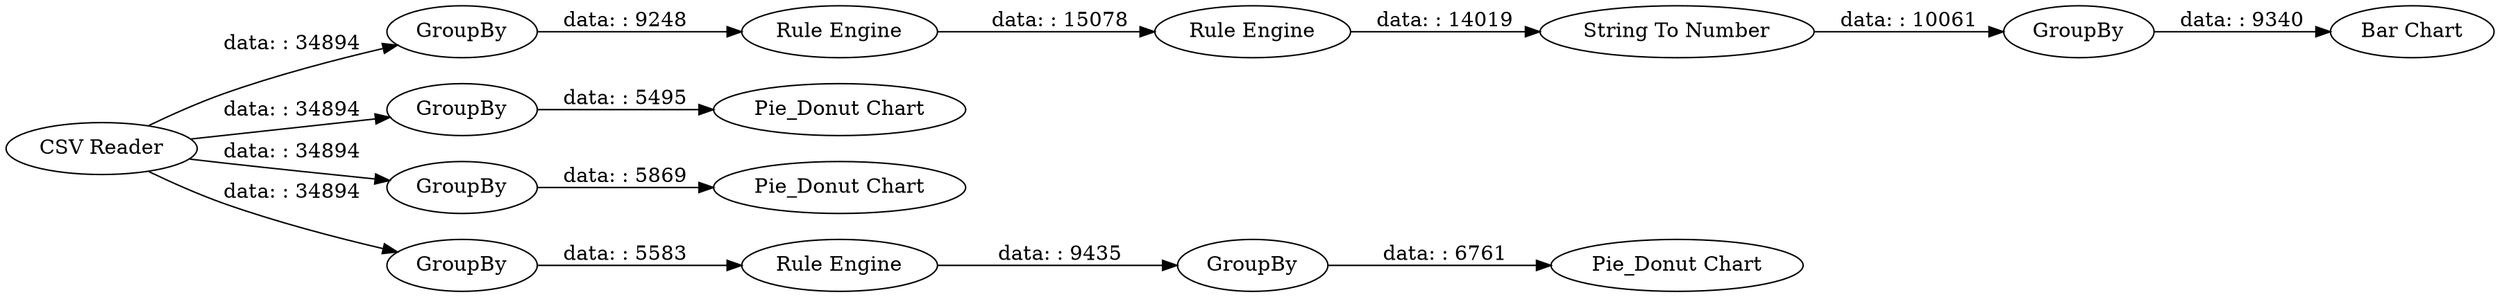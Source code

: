 digraph {
	"-6104422339621080204_14" [label=GroupBy]
	"-6104422339621080204_4" [label=GroupBy]
	"-6104422339621080204_2" [label=GroupBy]
	"-6104422339621080204_10" [label="Pie_Donut Chart"]
	"-6104422339621080204_6" [label=GroupBy]
	"-6104422339621080204_13" [label="Rule Engine"]
	"-6104422339621080204_1" [label="CSV Reader"]
	"-6104422339621080204_8" [label="Rule Engine"]
	"-6104422339621080204_11" [label="Pie_Donut Chart"]
	"-6104422339621080204_15" [label="Pie_Donut Chart"]
	"-6104422339621080204_5" [label="Rule Engine"]
	"-6104422339621080204_3" [label=GroupBy]
	"-6104422339621080204_7" [label="String To Number"]
	"-6104422339621080204_9" [label="Bar Chart"]
	"-6104422339621080204_12" [label=GroupBy]
	"-6104422339621080204_14" -> "-6104422339621080204_15" [label="data: : 6761"]
	"-6104422339621080204_5" -> "-6104422339621080204_8" [label="data: : 15078"]
	"-6104422339621080204_12" -> "-6104422339621080204_13" [label="data: : 5583"]
	"-6104422339621080204_1" -> "-6104422339621080204_2" [label="data: : 34894"]
	"-6104422339621080204_4" -> "-6104422339621080204_5" [label="data: : 9248"]
	"-6104422339621080204_1" -> "-6104422339621080204_3" [label="data: : 34894"]
	"-6104422339621080204_1" -> "-6104422339621080204_4" [label="data: : 34894"]
	"-6104422339621080204_2" -> "-6104422339621080204_10" [label="data: : 5495"]
	"-6104422339621080204_3" -> "-6104422339621080204_11" [label="data: : 5869"]
	"-6104422339621080204_13" -> "-6104422339621080204_14" [label="data: : 9435"]
	"-6104422339621080204_6" -> "-6104422339621080204_9" [label="data: : 9340"]
	"-6104422339621080204_8" -> "-6104422339621080204_7" [label="data: : 14019"]
	"-6104422339621080204_1" -> "-6104422339621080204_12" [label="data: : 34894"]
	"-6104422339621080204_7" -> "-6104422339621080204_6" [label="data: : 10061"]
	rankdir=LR
}
